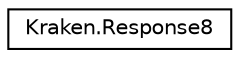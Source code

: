 digraph "Graphical Class Hierarchy"
{
 // LATEX_PDF_SIZE
  edge [fontname="Helvetica",fontsize="10",labelfontname="Helvetica",labelfontsize="10"];
  node [fontname="Helvetica",fontsize="10",shape=record];
  rankdir="LR";
  Node0 [label="Kraken.Response8",height=0.2,width=0.4,color="black", fillcolor="white", style="filled",URL="$class_kraken_1_1_response8.html",tooltip=" "];
}
